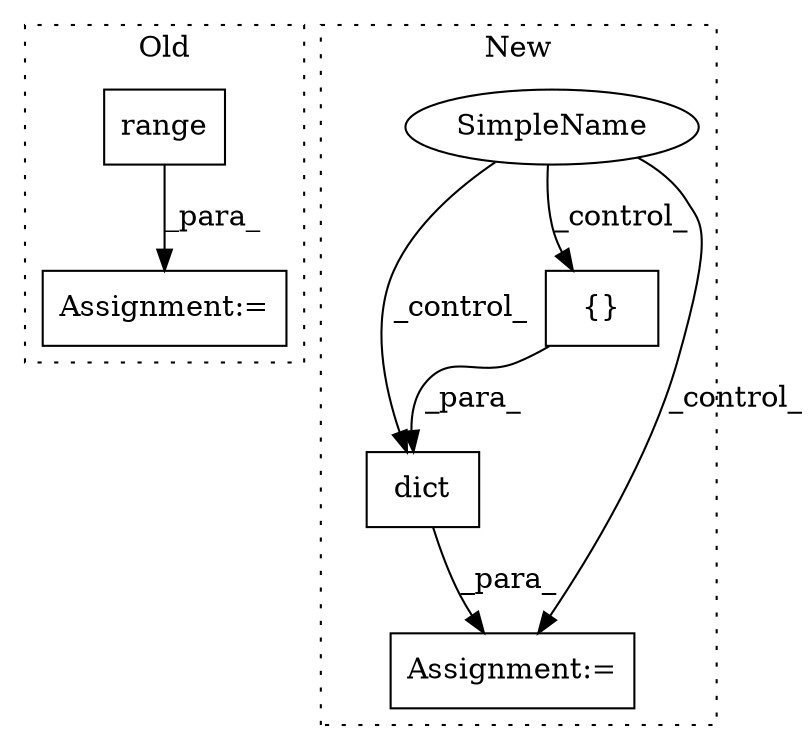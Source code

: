 digraph G {
subgraph cluster0 {
1 [label="range" a="32" s="9837,9867" l="6,1" shape="box"];
3 [label="Assignment:=" a="7" s="9649,9885" l="57,-4" shape="box"];
label = "Old";
style="dotted";
}
subgraph cluster1 {
2 [label="dict" a="32" s="9941,9970" l="5,1" shape="box"];
4 [label="Assignment:=" a="7" s="9940" l="1" shape="box"];
5 [label="{}" a="4" s="9916" l="2" shape="box"];
6 [label="SimpleName" a="42" s="" l="" shape="ellipse"];
label = "New";
style="dotted";
}
1 -> 3 [label="_para_"];
2 -> 4 [label="_para_"];
5 -> 2 [label="_para_"];
6 -> 2 [label="_control_"];
6 -> 5 [label="_control_"];
6 -> 4 [label="_control_"];
}